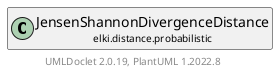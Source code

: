 @startuml
    remove .*\.(Instance|Par|Parameterizer|Factory)$
    set namespaceSeparator none
    hide empty fields
    hide empty methods

    class "<size:14>JensenShannonDivergenceDistance.Par\n<size:10>elki.distance.probabilistic" as elki.distance.probabilistic.JensenShannonDivergenceDistance.Par [[JensenShannonDivergenceDistance.Par.html]] {
        +make(): JensenShannonDivergenceDistance
    }

    interface "<size:14>Parameterizer\n<size:10>elki.utilities.optionhandling" as elki.utilities.optionhandling.Parameterizer [[../../utilities/optionhandling/Parameterizer.html]] {
        {abstract} +make(): Object
    }
    class "<size:14>JensenShannonDivergenceDistance\n<size:10>elki.distance.probabilistic" as elki.distance.probabilistic.JensenShannonDivergenceDistance [[JensenShannonDivergenceDistance.html]]

    elki.utilities.optionhandling.Parameterizer <|.. elki.distance.probabilistic.JensenShannonDivergenceDistance.Par
    elki.distance.probabilistic.JensenShannonDivergenceDistance +-- elki.distance.probabilistic.JensenShannonDivergenceDistance.Par

    center footer UMLDoclet 2.0.19, PlantUML 1.2022.8
@enduml
